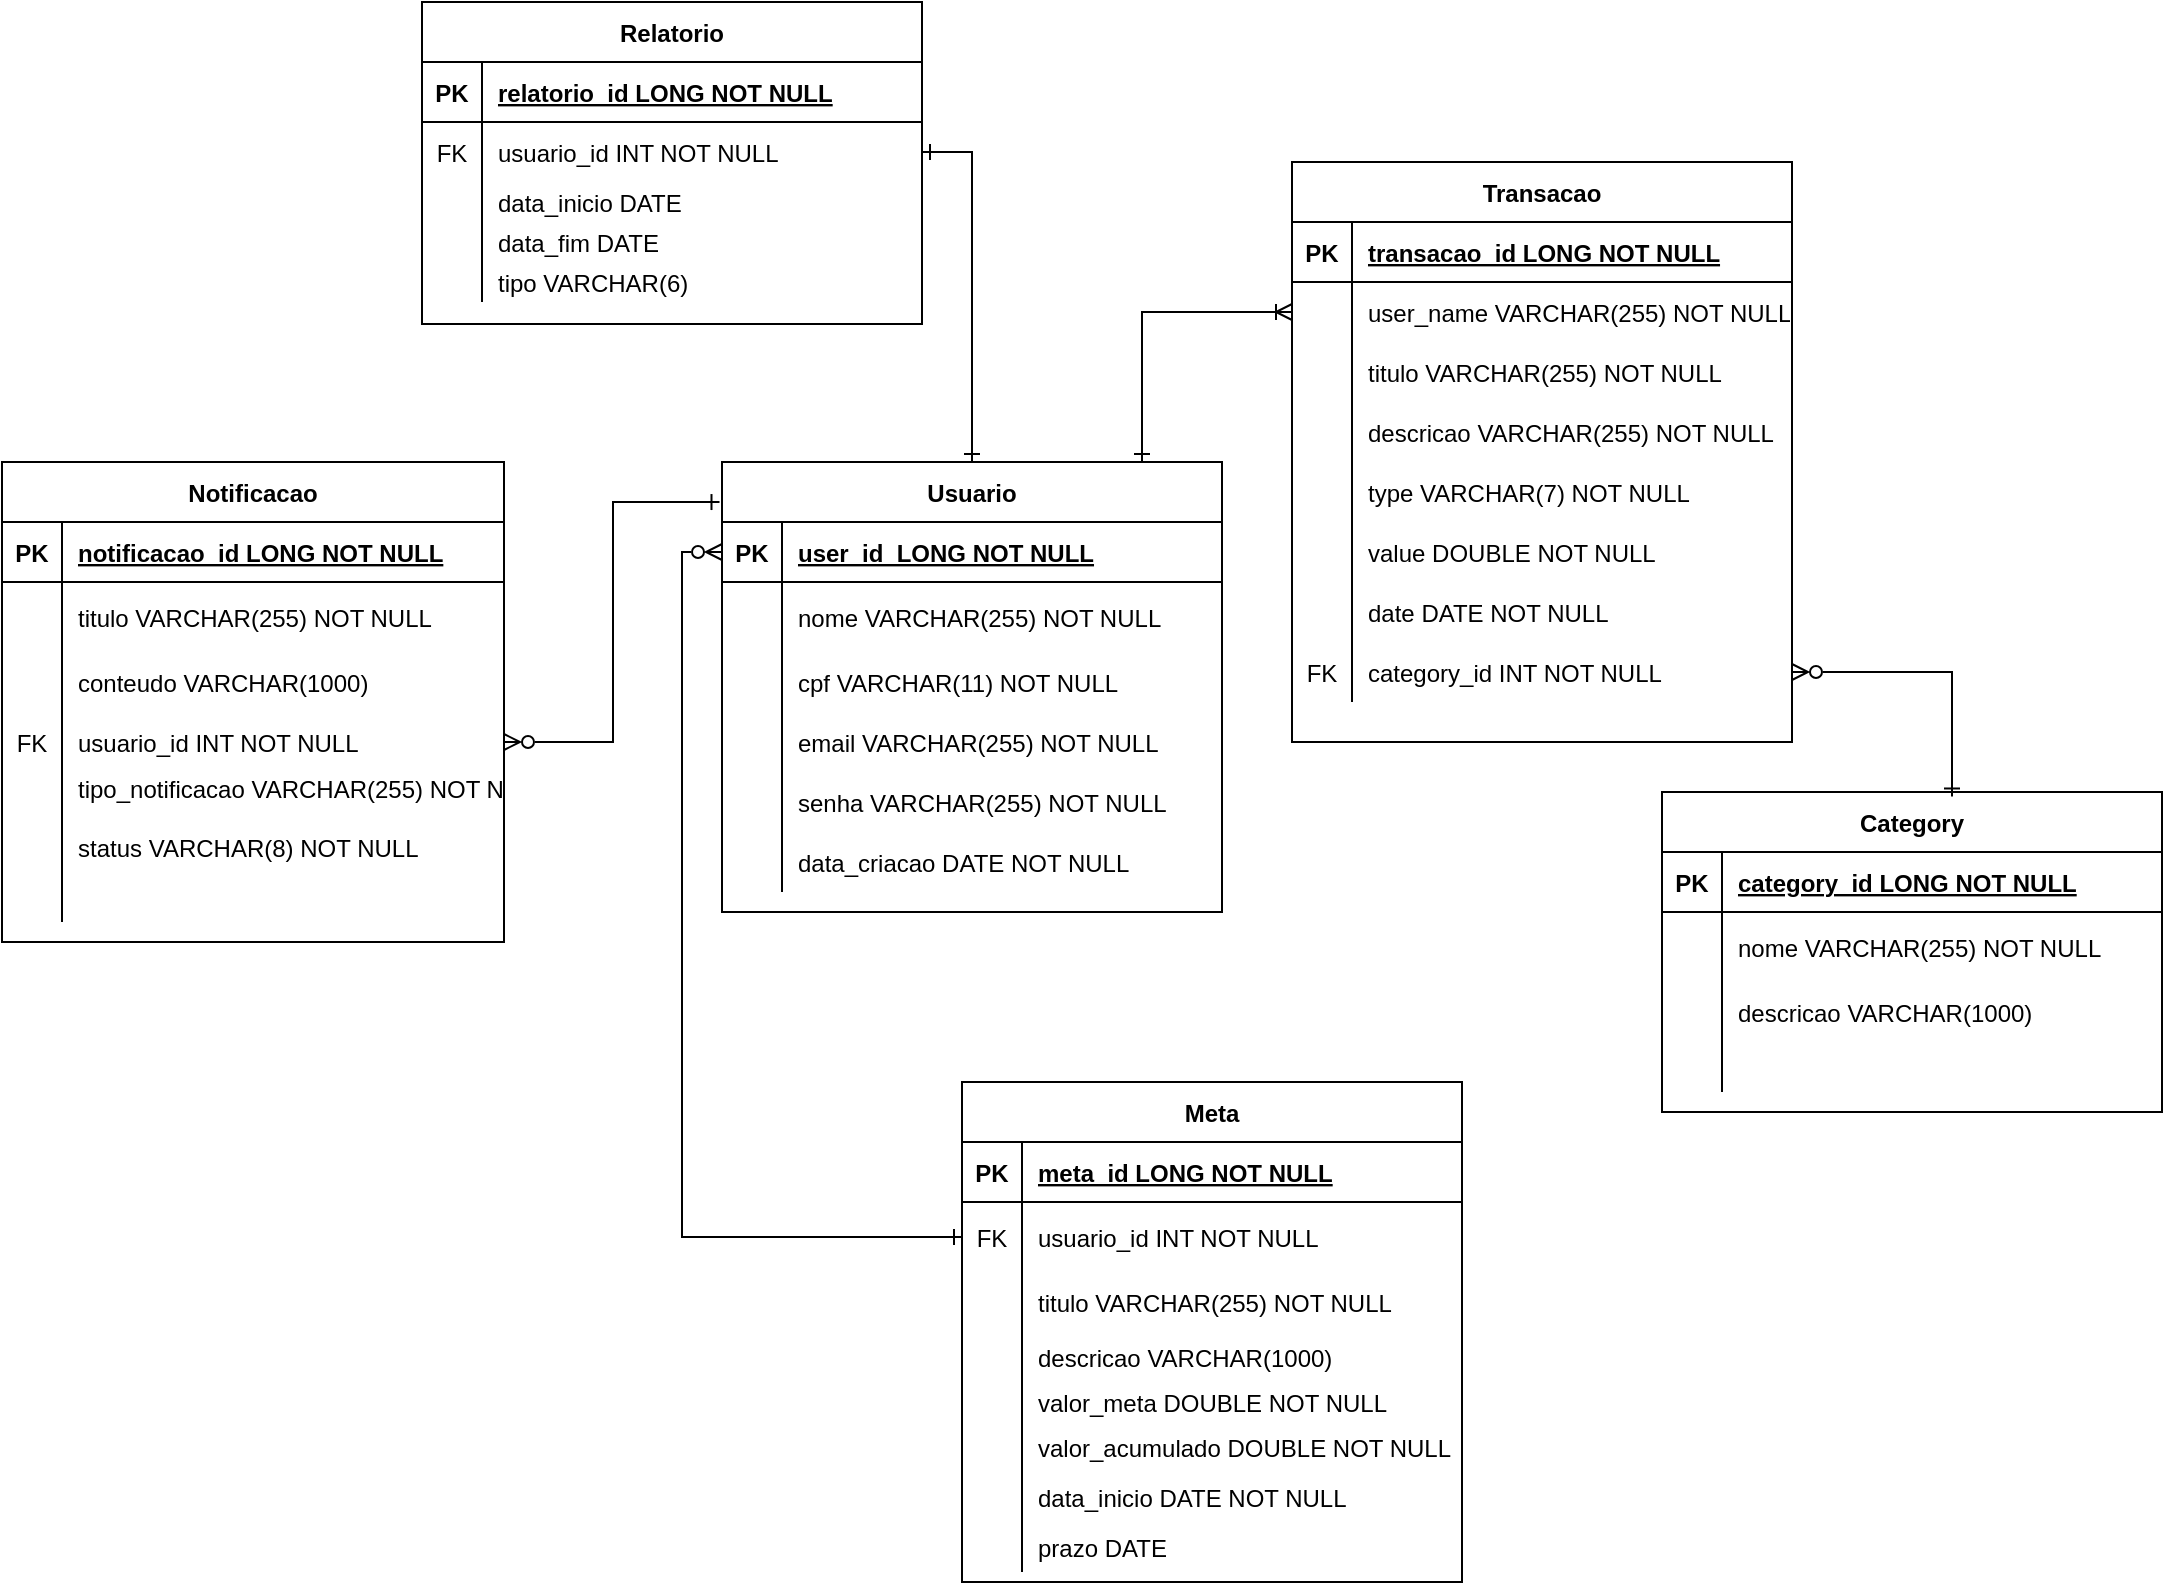 <mxfile version="24.8.3">
  <diagram id="R2lEEEUBdFMjLlhIrx00" name="Page-1">
    <mxGraphModel dx="2693" dy="578" grid="1" gridSize="10" guides="1" tooltips="1" connect="1" arrows="1" fold="1" page="1" pageScale="1" pageWidth="850" pageHeight="1100" math="0" shadow="0" extFonts="Permanent Marker^https://fonts.googleapis.com/css?family=Permanent+Marker">
      <root>
        <mxCell id="0" />
        <mxCell id="1" parent="0" />
        <mxCell id="C-vyLk0tnHw3VtMMgP7b-23" value="Transacao" style="shape=table;startSize=30;container=1;collapsible=1;childLayout=tableLayout;fixedRows=1;rowLines=0;fontStyle=1;align=center;resizeLast=1;" parent="1" vertex="1">
          <mxGeometry x="405" y="130" width="250" height="290" as="geometry" />
        </mxCell>
        <mxCell id="C-vyLk0tnHw3VtMMgP7b-24" value="" style="shape=partialRectangle;collapsible=0;dropTarget=0;pointerEvents=0;fillColor=none;points=[[0,0.5],[1,0.5]];portConstraint=eastwest;top=0;left=0;right=0;bottom=1;" parent="C-vyLk0tnHw3VtMMgP7b-23" vertex="1">
          <mxGeometry y="30" width="250" height="30" as="geometry" />
        </mxCell>
        <mxCell id="C-vyLk0tnHw3VtMMgP7b-25" value="PK" style="shape=partialRectangle;overflow=hidden;connectable=0;fillColor=none;top=0;left=0;bottom=0;right=0;fontStyle=1;" parent="C-vyLk0tnHw3VtMMgP7b-24" vertex="1">
          <mxGeometry width="30" height="30" as="geometry">
            <mxRectangle width="30" height="30" as="alternateBounds" />
          </mxGeometry>
        </mxCell>
        <mxCell id="C-vyLk0tnHw3VtMMgP7b-26" value="transacao_id LONG NOT NULL " style="shape=partialRectangle;overflow=hidden;connectable=0;fillColor=none;top=0;left=0;bottom=0;right=0;align=left;spacingLeft=6;fontStyle=5;" parent="C-vyLk0tnHw3VtMMgP7b-24" vertex="1">
          <mxGeometry x="30" width="220" height="30" as="geometry">
            <mxRectangle width="220" height="30" as="alternateBounds" />
          </mxGeometry>
        </mxCell>
        <mxCell id="C-vyLk0tnHw3VtMMgP7b-27" value="" style="shape=partialRectangle;collapsible=0;dropTarget=0;pointerEvents=0;fillColor=none;points=[[0,0.5],[1,0.5]];portConstraint=eastwest;top=0;left=0;right=0;bottom=0;" parent="C-vyLk0tnHw3VtMMgP7b-23" vertex="1">
          <mxGeometry y="60" width="250" height="30" as="geometry" />
        </mxCell>
        <mxCell id="C-vyLk0tnHw3VtMMgP7b-28" value="" style="shape=partialRectangle;overflow=hidden;connectable=0;fillColor=none;top=0;left=0;bottom=0;right=0;" parent="C-vyLk0tnHw3VtMMgP7b-27" vertex="1">
          <mxGeometry width="30" height="30" as="geometry">
            <mxRectangle width="30" height="30" as="alternateBounds" />
          </mxGeometry>
        </mxCell>
        <mxCell id="C-vyLk0tnHw3VtMMgP7b-29" value="user_name VARCHAR(255) NOT NULL" style="shape=partialRectangle;overflow=hidden;connectable=0;fillColor=none;top=0;left=0;bottom=0;right=0;align=left;spacingLeft=6;" parent="C-vyLk0tnHw3VtMMgP7b-27" vertex="1">
          <mxGeometry x="30" width="220" height="30" as="geometry">
            <mxRectangle width="220" height="30" as="alternateBounds" />
          </mxGeometry>
        </mxCell>
        <mxCell id="MC4nwV4uHFZsAM2YkrGo-82" value="" style="shape=partialRectangle;collapsible=0;dropTarget=0;pointerEvents=0;fillColor=none;points=[[0,0.5],[1,0.5]];portConstraint=eastwest;top=0;left=0;right=0;bottom=0;" vertex="1" parent="C-vyLk0tnHw3VtMMgP7b-23">
          <mxGeometry y="90" width="250" height="30" as="geometry" />
        </mxCell>
        <mxCell id="MC4nwV4uHFZsAM2YkrGo-83" value="" style="shape=partialRectangle;overflow=hidden;connectable=0;fillColor=none;top=0;left=0;bottom=0;right=0;" vertex="1" parent="MC4nwV4uHFZsAM2YkrGo-82">
          <mxGeometry width="30" height="30" as="geometry">
            <mxRectangle width="30" height="30" as="alternateBounds" />
          </mxGeometry>
        </mxCell>
        <mxCell id="MC4nwV4uHFZsAM2YkrGo-84" value="titulo VARCHAR(255) NOT NULL" style="shape=partialRectangle;overflow=hidden;connectable=0;fillColor=none;top=0;left=0;bottom=0;right=0;align=left;spacingLeft=6;" vertex="1" parent="MC4nwV4uHFZsAM2YkrGo-82">
          <mxGeometry x="30" width="220" height="30" as="geometry">
            <mxRectangle width="220" height="30" as="alternateBounds" />
          </mxGeometry>
        </mxCell>
        <mxCell id="MC4nwV4uHFZsAM2YkrGo-85" value="" style="shape=partialRectangle;collapsible=0;dropTarget=0;pointerEvents=0;fillColor=none;points=[[0,0.5],[1,0.5]];portConstraint=eastwest;top=0;left=0;right=0;bottom=0;" vertex="1" parent="C-vyLk0tnHw3VtMMgP7b-23">
          <mxGeometry y="120" width="250" height="30" as="geometry" />
        </mxCell>
        <mxCell id="MC4nwV4uHFZsAM2YkrGo-86" value="" style="shape=partialRectangle;overflow=hidden;connectable=0;fillColor=none;top=0;left=0;bottom=0;right=0;" vertex="1" parent="MC4nwV4uHFZsAM2YkrGo-85">
          <mxGeometry width="30" height="30" as="geometry">
            <mxRectangle width="30" height="30" as="alternateBounds" />
          </mxGeometry>
        </mxCell>
        <mxCell id="MC4nwV4uHFZsAM2YkrGo-87" value="descricao VARCHAR(255) NOT NULL" style="shape=partialRectangle;overflow=hidden;connectable=0;fillColor=none;top=0;left=0;bottom=0;right=0;align=left;spacingLeft=6;" vertex="1" parent="MC4nwV4uHFZsAM2YkrGo-85">
          <mxGeometry x="30" width="220" height="30" as="geometry">
            <mxRectangle width="220" height="30" as="alternateBounds" />
          </mxGeometry>
        </mxCell>
        <mxCell id="tYSLLR784dHXx_WTU_pY-27" value="" style="shape=partialRectangle;collapsible=0;dropTarget=0;pointerEvents=0;fillColor=none;points=[[0,0.5],[1,0.5]];portConstraint=eastwest;top=0;left=0;right=0;bottom=0;" parent="C-vyLk0tnHw3VtMMgP7b-23" vertex="1">
          <mxGeometry y="150" width="250" height="30" as="geometry" />
        </mxCell>
        <mxCell id="tYSLLR784dHXx_WTU_pY-28" value="" style="shape=partialRectangle;overflow=hidden;connectable=0;fillColor=none;top=0;left=0;bottom=0;right=0;" parent="tYSLLR784dHXx_WTU_pY-27" vertex="1">
          <mxGeometry width="30" height="30" as="geometry">
            <mxRectangle width="30" height="30" as="alternateBounds" />
          </mxGeometry>
        </mxCell>
        <mxCell id="tYSLLR784dHXx_WTU_pY-29" value="type VARCHAR(7) NOT NULL" style="shape=partialRectangle;overflow=hidden;connectable=0;fillColor=none;top=0;left=0;bottom=0;right=0;align=left;spacingLeft=6;" parent="tYSLLR784dHXx_WTU_pY-27" vertex="1">
          <mxGeometry x="30" width="220" height="30" as="geometry">
            <mxRectangle width="220" height="30" as="alternateBounds" />
          </mxGeometry>
        </mxCell>
        <mxCell id="tYSLLR784dHXx_WTU_pY-30" value="" style="shape=partialRectangle;collapsible=0;dropTarget=0;pointerEvents=0;fillColor=none;points=[[0,0.5],[1,0.5]];portConstraint=eastwest;top=0;left=0;right=0;bottom=0;" parent="C-vyLk0tnHw3VtMMgP7b-23" vertex="1">
          <mxGeometry y="180" width="250" height="30" as="geometry" />
        </mxCell>
        <mxCell id="tYSLLR784dHXx_WTU_pY-31" value="" style="shape=partialRectangle;overflow=hidden;connectable=0;fillColor=none;top=0;left=0;bottom=0;right=0;" parent="tYSLLR784dHXx_WTU_pY-30" vertex="1">
          <mxGeometry width="30" height="30" as="geometry">
            <mxRectangle width="30" height="30" as="alternateBounds" />
          </mxGeometry>
        </mxCell>
        <mxCell id="tYSLLR784dHXx_WTU_pY-32" value="value DOUBLE NOT NULL" style="shape=partialRectangle;overflow=hidden;connectable=0;fillColor=none;top=0;left=0;bottom=0;right=0;align=left;spacingLeft=6;" parent="tYSLLR784dHXx_WTU_pY-30" vertex="1">
          <mxGeometry x="30" width="220" height="30" as="geometry">
            <mxRectangle width="220" height="30" as="alternateBounds" />
          </mxGeometry>
        </mxCell>
        <mxCell id="tYSLLR784dHXx_WTU_pY-33" value="" style="shape=partialRectangle;collapsible=0;dropTarget=0;pointerEvents=0;fillColor=none;points=[[0,0.5],[1,0.5]];portConstraint=eastwest;top=0;left=0;right=0;bottom=0;" parent="C-vyLk0tnHw3VtMMgP7b-23" vertex="1">
          <mxGeometry y="210" width="250" height="30" as="geometry" />
        </mxCell>
        <mxCell id="tYSLLR784dHXx_WTU_pY-34" value="" style="shape=partialRectangle;overflow=hidden;connectable=0;fillColor=none;top=0;left=0;bottom=0;right=0;" parent="tYSLLR784dHXx_WTU_pY-33" vertex="1">
          <mxGeometry width="30" height="30" as="geometry">
            <mxRectangle width="30" height="30" as="alternateBounds" />
          </mxGeometry>
        </mxCell>
        <mxCell id="tYSLLR784dHXx_WTU_pY-35" value="date DATE NOT NULL" style="shape=partialRectangle;overflow=hidden;connectable=0;fillColor=none;top=0;left=0;bottom=0;right=0;align=left;spacingLeft=6;" parent="tYSLLR784dHXx_WTU_pY-33" vertex="1">
          <mxGeometry x="30" width="220" height="30" as="geometry">
            <mxRectangle width="220" height="30" as="alternateBounds" />
          </mxGeometry>
        </mxCell>
        <mxCell id="tYSLLR784dHXx_WTU_pY-36" value="" style="shape=partialRectangle;collapsible=0;dropTarget=0;pointerEvents=0;fillColor=none;points=[[0,0.5],[1,0.5]];portConstraint=eastwest;top=0;left=0;right=0;bottom=0;" parent="C-vyLk0tnHw3VtMMgP7b-23" vertex="1">
          <mxGeometry y="240" width="250" height="30" as="geometry" />
        </mxCell>
        <mxCell id="tYSLLR784dHXx_WTU_pY-37" value="FK" style="shape=partialRectangle;overflow=hidden;connectable=0;fillColor=none;top=0;left=0;bottom=0;right=0;" parent="tYSLLR784dHXx_WTU_pY-36" vertex="1">
          <mxGeometry width="30" height="30" as="geometry">
            <mxRectangle width="30" height="30" as="alternateBounds" />
          </mxGeometry>
        </mxCell>
        <mxCell id="tYSLLR784dHXx_WTU_pY-38" value="category_id INT NOT NULL" style="shape=partialRectangle;overflow=hidden;connectable=0;fillColor=none;top=0;left=0;bottom=0;right=0;align=left;spacingLeft=6;" parent="tYSLLR784dHXx_WTU_pY-36" vertex="1">
          <mxGeometry x="30" width="220" height="30" as="geometry">
            <mxRectangle width="220" height="30" as="alternateBounds" />
          </mxGeometry>
        </mxCell>
        <mxCell id="tYSLLR784dHXx_WTU_pY-26" value="" style="edgeStyle=orthogonalEdgeStyle;rounded=0;orthogonalLoop=1;jettySize=auto;html=1;startArrow=ERone;startFill=0;endArrow=ERoneToMany;endFill=0;" parent="1" source="tYSLLR784dHXx_WTU_pY-11" target="C-vyLk0tnHw3VtMMgP7b-27" edge="1">
          <mxGeometry relative="1" as="geometry">
            <Array as="points">
              <mxPoint x="330" y="205" />
            </Array>
          </mxGeometry>
        </mxCell>
        <mxCell id="tYSLLR784dHXx_WTU_pY-11" value="Usuario" style="shape=table;startSize=30;container=1;collapsible=1;childLayout=tableLayout;fixedRows=1;rowLines=0;fontStyle=1;align=center;resizeLast=1;" parent="1" vertex="1">
          <mxGeometry x="120" y="280" width="250" height="225" as="geometry" />
        </mxCell>
        <mxCell id="tYSLLR784dHXx_WTU_pY-12" value="" style="shape=partialRectangle;collapsible=0;dropTarget=0;pointerEvents=0;fillColor=none;points=[[0,0.5],[1,0.5]];portConstraint=eastwest;top=0;left=0;right=0;bottom=1;" parent="tYSLLR784dHXx_WTU_pY-11" vertex="1">
          <mxGeometry y="30" width="250" height="30" as="geometry" />
        </mxCell>
        <mxCell id="tYSLLR784dHXx_WTU_pY-13" value="PK" style="shape=partialRectangle;overflow=hidden;connectable=0;fillColor=none;top=0;left=0;bottom=0;right=0;fontStyle=1;" parent="tYSLLR784dHXx_WTU_pY-12" vertex="1">
          <mxGeometry width="30" height="30" as="geometry">
            <mxRectangle width="30" height="30" as="alternateBounds" />
          </mxGeometry>
        </mxCell>
        <mxCell id="tYSLLR784dHXx_WTU_pY-14" value="user_id  LONG NOT NULL " style="shape=partialRectangle;overflow=hidden;connectable=0;fillColor=none;top=0;left=0;bottom=0;right=0;align=left;spacingLeft=6;fontStyle=5;" parent="tYSLLR784dHXx_WTU_pY-12" vertex="1">
          <mxGeometry x="30" width="220" height="30" as="geometry">
            <mxRectangle width="220" height="30" as="alternateBounds" />
          </mxGeometry>
        </mxCell>
        <mxCell id="tYSLLR784dHXx_WTU_pY-15" value="" style="shape=partialRectangle;collapsible=0;dropTarget=0;pointerEvents=0;fillColor=none;points=[[0,0.5],[1,0.5]];portConstraint=eastwest;top=0;left=0;right=0;bottom=0;" parent="tYSLLR784dHXx_WTU_pY-11" vertex="1">
          <mxGeometry y="60" width="250" height="35" as="geometry" />
        </mxCell>
        <mxCell id="tYSLLR784dHXx_WTU_pY-16" value="" style="shape=partialRectangle;overflow=hidden;connectable=0;fillColor=none;top=0;left=0;bottom=0;right=0;" parent="tYSLLR784dHXx_WTU_pY-15" vertex="1">
          <mxGeometry width="30" height="35" as="geometry">
            <mxRectangle width="30" height="35" as="alternateBounds" />
          </mxGeometry>
        </mxCell>
        <mxCell id="tYSLLR784dHXx_WTU_pY-17" value="nome VARCHAR(255) NOT NULL" style="shape=partialRectangle;overflow=hidden;connectable=0;fillColor=none;top=0;left=0;bottom=0;right=0;align=left;spacingLeft=6;" parent="tYSLLR784dHXx_WTU_pY-15" vertex="1">
          <mxGeometry x="30" width="220" height="35" as="geometry">
            <mxRectangle width="220" height="35" as="alternateBounds" />
          </mxGeometry>
        </mxCell>
        <mxCell id="tYSLLR784dHXx_WTU_pY-18" value="" style="shape=partialRectangle;collapsible=0;dropTarget=0;pointerEvents=0;fillColor=none;points=[[0,0.5],[1,0.5]];portConstraint=eastwest;top=0;left=0;right=0;bottom=0;" parent="tYSLLR784dHXx_WTU_pY-11" vertex="1">
          <mxGeometry y="95" width="250" height="30" as="geometry" />
        </mxCell>
        <mxCell id="tYSLLR784dHXx_WTU_pY-19" value="" style="shape=partialRectangle;overflow=hidden;connectable=0;fillColor=none;top=0;left=0;bottom=0;right=0;" parent="tYSLLR784dHXx_WTU_pY-18" vertex="1">
          <mxGeometry width="30" height="30" as="geometry">
            <mxRectangle width="30" height="30" as="alternateBounds" />
          </mxGeometry>
        </mxCell>
        <mxCell id="tYSLLR784dHXx_WTU_pY-20" value="cpf VARCHAR(11) NOT NULL" style="shape=partialRectangle;overflow=hidden;connectable=0;fillColor=none;top=0;left=0;bottom=0;right=0;align=left;spacingLeft=6;" parent="tYSLLR784dHXx_WTU_pY-18" vertex="1">
          <mxGeometry x="30" width="220" height="30" as="geometry">
            <mxRectangle width="220" height="30" as="alternateBounds" />
          </mxGeometry>
        </mxCell>
        <mxCell id="tYSLLR784dHXx_WTU_pY-21" value="" style="shape=partialRectangle;collapsible=0;dropTarget=0;pointerEvents=0;fillColor=none;points=[[0,0.5],[1,0.5]];portConstraint=eastwest;top=0;left=0;right=0;bottom=0;" parent="tYSLLR784dHXx_WTU_pY-11" vertex="1">
          <mxGeometry y="125" width="250" height="30" as="geometry" />
        </mxCell>
        <mxCell id="tYSLLR784dHXx_WTU_pY-22" value="" style="shape=partialRectangle;overflow=hidden;connectable=0;fillColor=none;top=0;left=0;bottom=0;right=0;" parent="tYSLLR784dHXx_WTU_pY-21" vertex="1">
          <mxGeometry width="30" height="30" as="geometry">
            <mxRectangle width="30" height="30" as="alternateBounds" />
          </mxGeometry>
        </mxCell>
        <mxCell id="tYSLLR784dHXx_WTU_pY-23" value="email VARCHAR(255) NOT NULL" style="shape=partialRectangle;overflow=hidden;connectable=0;fillColor=none;top=0;left=0;bottom=0;right=0;align=left;spacingLeft=6;" parent="tYSLLR784dHXx_WTU_pY-21" vertex="1">
          <mxGeometry x="30" width="220" height="30" as="geometry">
            <mxRectangle width="220" height="30" as="alternateBounds" />
          </mxGeometry>
        </mxCell>
        <mxCell id="MC4nwV4uHFZsAM2YkrGo-63" value="" style="shape=partialRectangle;collapsible=0;dropTarget=0;pointerEvents=0;fillColor=none;points=[[0,0.5],[1,0.5]];portConstraint=eastwest;top=0;left=0;right=0;bottom=0;" vertex="1" parent="tYSLLR784dHXx_WTU_pY-11">
          <mxGeometry y="155" width="250" height="30" as="geometry" />
        </mxCell>
        <mxCell id="MC4nwV4uHFZsAM2YkrGo-64" value="" style="shape=partialRectangle;overflow=hidden;connectable=0;fillColor=none;top=0;left=0;bottom=0;right=0;" vertex="1" parent="MC4nwV4uHFZsAM2YkrGo-63">
          <mxGeometry width="30" height="30" as="geometry">
            <mxRectangle width="30" height="30" as="alternateBounds" />
          </mxGeometry>
        </mxCell>
        <mxCell id="MC4nwV4uHFZsAM2YkrGo-65" value="senha VARCHAR(255) NOT NULL" style="shape=partialRectangle;overflow=hidden;connectable=0;fillColor=none;top=0;left=0;bottom=0;right=0;align=left;spacingLeft=6;" vertex="1" parent="MC4nwV4uHFZsAM2YkrGo-63">
          <mxGeometry x="30" width="220" height="30" as="geometry">
            <mxRectangle width="220" height="30" as="alternateBounds" />
          </mxGeometry>
        </mxCell>
        <mxCell id="MC4nwV4uHFZsAM2YkrGo-66" value="" style="shape=partialRectangle;collapsible=0;dropTarget=0;pointerEvents=0;fillColor=none;points=[[0,0.5],[1,0.5]];portConstraint=eastwest;top=0;left=0;right=0;bottom=0;" vertex="1" parent="tYSLLR784dHXx_WTU_pY-11">
          <mxGeometry y="185" width="250" height="30" as="geometry" />
        </mxCell>
        <mxCell id="MC4nwV4uHFZsAM2YkrGo-67" value="" style="shape=partialRectangle;overflow=hidden;connectable=0;fillColor=none;top=0;left=0;bottom=0;right=0;" vertex="1" parent="MC4nwV4uHFZsAM2YkrGo-66">
          <mxGeometry width="30" height="30" as="geometry">
            <mxRectangle width="30" height="30" as="alternateBounds" />
          </mxGeometry>
        </mxCell>
        <mxCell id="MC4nwV4uHFZsAM2YkrGo-68" value="data_criacao DATE NOT NULL" style="shape=partialRectangle;overflow=hidden;connectable=0;fillColor=none;top=0;left=0;bottom=0;right=0;align=left;spacingLeft=6;" vertex="1" parent="MC4nwV4uHFZsAM2YkrGo-66">
          <mxGeometry x="30" width="220" height="30" as="geometry">
            <mxRectangle width="220" height="30" as="alternateBounds" />
          </mxGeometry>
        </mxCell>
        <mxCell id="tYSLLR784dHXx_WTU_pY-43" value="Category" style="shape=table;startSize=30;container=1;collapsible=1;childLayout=tableLayout;fixedRows=1;rowLines=0;fontStyle=1;align=center;resizeLast=1;" parent="1" vertex="1">
          <mxGeometry x="590" y="445" width="250" height="160" as="geometry" />
        </mxCell>
        <mxCell id="tYSLLR784dHXx_WTU_pY-44" value="" style="shape=partialRectangle;collapsible=0;dropTarget=0;pointerEvents=0;fillColor=none;points=[[0,0.5],[1,0.5]];portConstraint=eastwest;top=0;left=0;right=0;bottom=1;" parent="tYSLLR784dHXx_WTU_pY-43" vertex="1">
          <mxGeometry y="30" width="250" height="30" as="geometry" />
        </mxCell>
        <mxCell id="tYSLLR784dHXx_WTU_pY-45" value="PK" style="shape=partialRectangle;overflow=hidden;connectable=0;fillColor=none;top=0;left=0;bottom=0;right=0;fontStyle=1;" parent="tYSLLR784dHXx_WTU_pY-44" vertex="1">
          <mxGeometry width="30" height="30" as="geometry">
            <mxRectangle width="30" height="30" as="alternateBounds" />
          </mxGeometry>
        </mxCell>
        <mxCell id="tYSLLR784dHXx_WTU_pY-46" value="category_id LONG NOT NULL " style="shape=partialRectangle;overflow=hidden;connectable=0;fillColor=none;top=0;left=0;bottom=0;right=0;align=left;spacingLeft=6;fontStyle=5;" parent="tYSLLR784dHXx_WTU_pY-44" vertex="1">
          <mxGeometry x="30" width="220" height="30" as="geometry">
            <mxRectangle width="220" height="30" as="alternateBounds" />
          </mxGeometry>
        </mxCell>
        <mxCell id="tYSLLR784dHXx_WTU_pY-47" value="" style="shape=partialRectangle;collapsible=0;dropTarget=0;pointerEvents=0;fillColor=none;points=[[0,0.5],[1,0.5]];portConstraint=eastwest;top=0;left=0;right=0;bottom=0;" parent="tYSLLR784dHXx_WTU_pY-43" vertex="1">
          <mxGeometry y="60" width="250" height="35" as="geometry" />
        </mxCell>
        <mxCell id="tYSLLR784dHXx_WTU_pY-48" value="" style="shape=partialRectangle;overflow=hidden;connectable=0;fillColor=none;top=0;left=0;bottom=0;right=0;" parent="tYSLLR784dHXx_WTU_pY-47" vertex="1">
          <mxGeometry width="30" height="35" as="geometry">
            <mxRectangle width="30" height="35" as="alternateBounds" />
          </mxGeometry>
        </mxCell>
        <mxCell id="tYSLLR784dHXx_WTU_pY-49" value="nome VARCHAR(255) NOT NULL" style="shape=partialRectangle;overflow=hidden;connectable=0;fillColor=none;top=0;left=0;bottom=0;right=0;align=left;spacingLeft=6;" parent="tYSLLR784dHXx_WTU_pY-47" vertex="1">
          <mxGeometry x="30" width="220" height="35" as="geometry">
            <mxRectangle width="220" height="35" as="alternateBounds" />
          </mxGeometry>
        </mxCell>
        <mxCell id="tYSLLR784dHXx_WTU_pY-50" value="" style="shape=partialRectangle;collapsible=0;dropTarget=0;pointerEvents=0;fillColor=none;points=[[0,0.5],[1,0.5]];portConstraint=eastwest;top=0;left=0;right=0;bottom=0;" parent="tYSLLR784dHXx_WTU_pY-43" vertex="1">
          <mxGeometry y="95" width="250" height="30" as="geometry" />
        </mxCell>
        <mxCell id="tYSLLR784dHXx_WTU_pY-51" value="" style="shape=partialRectangle;overflow=hidden;connectable=0;fillColor=none;top=0;left=0;bottom=0;right=0;" parent="tYSLLR784dHXx_WTU_pY-50" vertex="1">
          <mxGeometry width="30" height="30" as="geometry">
            <mxRectangle width="30" height="30" as="alternateBounds" />
          </mxGeometry>
        </mxCell>
        <mxCell id="tYSLLR784dHXx_WTU_pY-52" value="descricao VARCHAR(1000)" style="shape=partialRectangle;overflow=hidden;connectable=0;fillColor=none;top=0;left=0;bottom=0;right=0;align=left;spacingLeft=6;" parent="tYSLLR784dHXx_WTU_pY-50" vertex="1">
          <mxGeometry x="30" width="220" height="30" as="geometry">
            <mxRectangle width="220" height="30" as="alternateBounds" />
          </mxGeometry>
        </mxCell>
        <mxCell id="tYSLLR784dHXx_WTU_pY-53" value="" style="shape=partialRectangle;collapsible=0;dropTarget=0;pointerEvents=0;fillColor=none;points=[[0,0.5],[1,0.5]];portConstraint=eastwest;top=0;left=0;right=0;bottom=0;" parent="tYSLLR784dHXx_WTU_pY-43" vertex="1">
          <mxGeometry y="125" width="250" height="25" as="geometry" />
        </mxCell>
        <mxCell id="tYSLLR784dHXx_WTU_pY-54" value="" style="shape=partialRectangle;overflow=hidden;connectable=0;fillColor=none;top=0;left=0;bottom=0;right=0;" parent="tYSLLR784dHXx_WTU_pY-53" vertex="1">
          <mxGeometry width="30" height="25" as="geometry">
            <mxRectangle width="30" height="25" as="alternateBounds" />
          </mxGeometry>
        </mxCell>
        <mxCell id="tYSLLR784dHXx_WTU_pY-55" value="" style="shape=partialRectangle;overflow=hidden;connectable=0;fillColor=none;top=0;left=0;bottom=0;right=0;align=left;spacingLeft=6;" parent="tYSLLR784dHXx_WTU_pY-53" vertex="1">
          <mxGeometry x="30" width="220" height="25" as="geometry">
            <mxRectangle width="220" height="25" as="alternateBounds" />
          </mxGeometry>
        </mxCell>
        <mxCell id="tYSLLR784dHXx_WTU_pY-56" style="edgeStyle=orthogonalEdgeStyle;rounded=0;orthogonalLoop=1;jettySize=auto;html=1;entryX=0.58;entryY=0.014;entryDx=0;entryDy=0;entryPerimeter=0;startArrow=ERzeroToMany;startFill=0;endArrow=ERone;endFill=0;" parent="1" source="tYSLLR784dHXx_WTU_pY-36" target="tYSLLR784dHXx_WTU_pY-43" edge="1">
          <mxGeometry relative="1" as="geometry" />
        </mxCell>
        <mxCell id="MC4nwV4uHFZsAM2YkrGo-1" value="Meta" style="shape=table;startSize=30;container=1;collapsible=1;childLayout=tableLayout;fixedRows=1;rowLines=0;fontStyle=1;align=center;resizeLast=1;" vertex="1" parent="1">
          <mxGeometry x="240" y="590" width="250" height="250" as="geometry" />
        </mxCell>
        <mxCell id="MC4nwV4uHFZsAM2YkrGo-2" value="" style="shape=partialRectangle;collapsible=0;dropTarget=0;pointerEvents=0;fillColor=none;points=[[0,0.5],[1,0.5]];portConstraint=eastwest;top=0;left=0;right=0;bottom=1;" vertex="1" parent="MC4nwV4uHFZsAM2YkrGo-1">
          <mxGeometry y="30" width="250" height="30" as="geometry" />
        </mxCell>
        <mxCell id="MC4nwV4uHFZsAM2YkrGo-3" value="PK" style="shape=partialRectangle;overflow=hidden;connectable=0;fillColor=none;top=0;left=0;bottom=0;right=0;fontStyle=1;" vertex="1" parent="MC4nwV4uHFZsAM2YkrGo-2">
          <mxGeometry width="30" height="30" as="geometry">
            <mxRectangle width="30" height="30" as="alternateBounds" />
          </mxGeometry>
        </mxCell>
        <mxCell id="MC4nwV4uHFZsAM2YkrGo-4" value="meta_id LONG NOT NULL " style="shape=partialRectangle;overflow=hidden;connectable=0;fillColor=none;top=0;left=0;bottom=0;right=0;align=left;spacingLeft=6;fontStyle=5;" vertex="1" parent="MC4nwV4uHFZsAM2YkrGo-2">
          <mxGeometry x="30" width="220" height="30" as="geometry">
            <mxRectangle width="220" height="30" as="alternateBounds" />
          </mxGeometry>
        </mxCell>
        <mxCell id="MC4nwV4uHFZsAM2YkrGo-5" value="" style="shape=partialRectangle;collapsible=0;dropTarget=0;pointerEvents=0;fillColor=none;points=[[0,0.5],[1,0.5]];portConstraint=eastwest;top=0;left=0;right=0;bottom=0;" vertex="1" parent="MC4nwV4uHFZsAM2YkrGo-1">
          <mxGeometry y="60" width="250" height="35" as="geometry" />
        </mxCell>
        <mxCell id="MC4nwV4uHFZsAM2YkrGo-6" value="FK" style="shape=partialRectangle;overflow=hidden;connectable=0;fillColor=none;top=0;left=0;bottom=0;right=0;" vertex="1" parent="MC4nwV4uHFZsAM2YkrGo-5">
          <mxGeometry width="30" height="35" as="geometry">
            <mxRectangle width="30" height="35" as="alternateBounds" />
          </mxGeometry>
        </mxCell>
        <mxCell id="MC4nwV4uHFZsAM2YkrGo-7" value="usuario_id INT NOT NULL" style="shape=partialRectangle;overflow=hidden;connectable=0;fillColor=none;top=0;left=0;bottom=0;right=0;align=left;spacingLeft=6;" vertex="1" parent="MC4nwV4uHFZsAM2YkrGo-5">
          <mxGeometry x="30" width="220" height="35" as="geometry">
            <mxRectangle width="220" height="35" as="alternateBounds" />
          </mxGeometry>
        </mxCell>
        <mxCell id="MC4nwV4uHFZsAM2YkrGo-8" value="" style="shape=partialRectangle;collapsible=0;dropTarget=0;pointerEvents=0;fillColor=none;points=[[0,0.5],[1,0.5]];portConstraint=eastwest;top=0;left=0;right=0;bottom=0;" vertex="1" parent="MC4nwV4uHFZsAM2YkrGo-1">
          <mxGeometry y="95" width="250" height="30" as="geometry" />
        </mxCell>
        <mxCell id="MC4nwV4uHFZsAM2YkrGo-9" value="" style="shape=partialRectangle;overflow=hidden;connectable=0;fillColor=none;top=0;left=0;bottom=0;right=0;" vertex="1" parent="MC4nwV4uHFZsAM2YkrGo-8">
          <mxGeometry width="30" height="30" as="geometry">
            <mxRectangle width="30" height="30" as="alternateBounds" />
          </mxGeometry>
        </mxCell>
        <mxCell id="MC4nwV4uHFZsAM2YkrGo-10" value="titulo VARCHAR(255) NOT NULL" style="shape=partialRectangle;overflow=hidden;connectable=0;fillColor=none;top=0;left=0;bottom=0;right=0;align=left;spacingLeft=6;" vertex="1" parent="MC4nwV4uHFZsAM2YkrGo-8">
          <mxGeometry x="30" width="220" height="30" as="geometry">
            <mxRectangle width="220" height="30" as="alternateBounds" />
          </mxGeometry>
        </mxCell>
        <mxCell id="MC4nwV4uHFZsAM2YkrGo-11" value="" style="shape=partialRectangle;collapsible=0;dropTarget=0;pointerEvents=0;fillColor=none;points=[[0,0.5],[1,0.5]];portConstraint=eastwest;top=0;left=0;right=0;bottom=0;" vertex="1" parent="MC4nwV4uHFZsAM2YkrGo-1">
          <mxGeometry y="125" width="250" height="25" as="geometry" />
        </mxCell>
        <mxCell id="MC4nwV4uHFZsAM2YkrGo-12" value="" style="shape=partialRectangle;overflow=hidden;connectable=0;fillColor=none;top=0;left=0;bottom=0;right=0;" vertex="1" parent="MC4nwV4uHFZsAM2YkrGo-11">
          <mxGeometry width="30" height="25" as="geometry">
            <mxRectangle width="30" height="25" as="alternateBounds" />
          </mxGeometry>
        </mxCell>
        <mxCell id="MC4nwV4uHFZsAM2YkrGo-13" value="descricao VARCHAR(1000)" style="shape=partialRectangle;overflow=hidden;connectable=0;fillColor=none;top=0;left=0;bottom=0;right=0;align=left;spacingLeft=6;" vertex="1" parent="MC4nwV4uHFZsAM2YkrGo-11">
          <mxGeometry x="30" width="220" height="25" as="geometry">
            <mxRectangle width="220" height="25" as="alternateBounds" />
          </mxGeometry>
        </mxCell>
        <mxCell id="MC4nwV4uHFZsAM2YkrGo-27" value="" style="shape=partialRectangle;collapsible=0;dropTarget=0;pointerEvents=0;fillColor=none;points=[[0,0.5],[1,0.5]];portConstraint=eastwest;top=0;left=0;right=0;bottom=0;" vertex="1" parent="MC4nwV4uHFZsAM2YkrGo-1">
          <mxGeometry y="150" width="250" height="20" as="geometry" />
        </mxCell>
        <mxCell id="MC4nwV4uHFZsAM2YkrGo-28" value="" style="shape=partialRectangle;overflow=hidden;connectable=0;fillColor=none;top=0;left=0;bottom=0;right=0;" vertex="1" parent="MC4nwV4uHFZsAM2YkrGo-27">
          <mxGeometry width="30" height="20" as="geometry">
            <mxRectangle width="30" height="20" as="alternateBounds" />
          </mxGeometry>
        </mxCell>
        <mxCell id="MC4nwV4uHFZsAM2YkrGo-29" value="valor_meta DOUBLE NOT NULL" style="shape=partialRectangle;overflow=hidden;connectable=0;fillColor=none;top=0;left=0;bottom=0;right=0;align=left;spacingLeft=6;" vertex="1" parent="MC4nwV4uHFZsAM2YkrGo-27">
          <mxGeometry x="30" width="220" height="20" as="geometry">
            <mxRectangle width="220" height="20" as="alternateBounds" />
          </mxGeometry>
        </mxCell>
        <mxCell id="MC4nwV4uHFZsAM2YkrGo-30" value="" style="shape=partialRectangle;collapsible=0;dropTarget=0;pointerEvents=0;fillColor=none;points=[[0,0.5],[1,0.5]];portConstraint=eastwest;top=0;left=0;right=0;bottom=0;" vertex="1" parent="MC4nwV4uHFZsAM2YkrGo-1">
          <mxGeometry y="170" width="250" height="25" as="geometry" />
        </mxCell>
        <mxCell id="MC4nwV4uHFZsAM2YkrGo-31" value="" style="shape=partialRectangle;overflow=hidden;connectable=0;fillColor=none;top=0;left=0;bottom=0;right=0;" vertex="1" parent="MC4nwV4uHFZsAM2YkrGo-30">
          <mxGeometry width="30" height="25" as="geometry">
            <mxRectangle width="30" height="25" as="alternateBounds" />
          </mxGeometry>
        </mxCell>
        <mxCell id="MC4nwV4uHFZsAM2YkrGo-32" value="valor_acumulado DOUBLE NOT NULL" style="shape=partialRectangle;overflow=hidden;connectable=0;fillColor=none;top=0;left=0;bottom=0;right=0;align=left;spacingLeft=6;" vertex="1" parent="MC4nwV4uHFZsAM2YkrGo-30">
          <mxGeometry x="30" width="220" height="25" as="geometry">
            <mxRectangle width="220" height="25" as="alternateBounds" />
          </mxGeometry>
        </mxCell>
        <mxCell id="MC4nwV4uHFZsAM2YkrGo-37" value="" style="shape=partialRectangle;collapsible=0;dropTarget=0;pointerEvents=0;fillColor=none;points=[[0,0.5],[1,0.5]];portConstraint=eastwest;top=0;left=0;right=0;bottom=0;" vertex="1" parent="MC4nwV4uHFZsAM2YkrGo-1">
          <mxGeometry y="195" width="250" height="25" as="geometry" />
        </mxCell>
        <mxCell id="MC4nwV4uHFZsAM2YkrGo-38" value="" style="shape=partialRectangle;overflow=hidden;connectable=0;fillColor=none;top=0;left=0;bottom=0;right=0;" vertex="1" parent="MC4nwV4uHFZsAM2YkrGo-37">
          <mxGeometry width="30" height="25" as="geometry">
            <mxRectangle width="30" height="25" as="alternateBounds" />
          </mxGeometry>
        </mxCell>
        <mxCell id="MC4nwV4uHFZsAM2YkrGo-39" value="data_inicio DATE NOT NULL" style="shape=partialRectangle;overflow=hidden;connectable=0;fillColor=none;top=0;left=0;bottom=0;right=0;align=left;spacingLeft=6;" vertex="1" parent="MC4nwV4uHFZsAM2YkrGo-37">
          <mxGeometry x="30" width="220" height="25" as="geometry">
            <mxRectangle width="220" height="25" as="alternateBounds" />
          </mxGeometry>
        </mxCell>
        <mxCell id="MC4nwV4uHFZsAM2YkrGo-33" value="" style="shape=partialRectangle;collapsible=0;dropTarget=0;pointerEvents=0;fillColor=none;points=[[0,0.5],[1,0.5]];portConstraint=eastwest;top=0;left=0;right=0;bottom=0;" vertex="1" parent="MC4nwV4uHFZsAM2YkrGo-1">
          <mxGeometry y="220" width="250" height="25" as="geometry" />
        </mxCell>
        <mxCell id="MC4nwV4uHFZsAM2YkrGo-34" value="" style="shape=partialRectangle;overflow=hidden;connectable=0;fillColor=none;top=0;left=0;bottom=0;right=0;" vertex="1" parent="MC4nwV4uHFZsAM2YkrGo-33">
          <mxGeometry width="30" height="25" as="geometry">
            <mxRectangle width="30" height="25" as="alternateBounds" />
          </mxGeometry>
        </mxCell>
        <mxCell id="MC4nwV4uHFZsAM2YkrGo-35" value="prazo DATE" style="shape=partialRectangle;overflow=hidden;connectable=0;fillColor=none;top=0;left=0;bottom=0;right=0;align=left;spacingLeft=6;" vertex="1" parent="MC4nwV4uHFZsAM2YkrGo-33">
          <mxGeometry x="30" width="220" height="25" as="geometry">
            <mxRectangle width="220" height="25" as="alternateBounds" />
          </mxGeometry>
        </mxCell>
        <mxCell id="MC4nwV4uHFZsAM2YkrGo-36" style="edgeStyle=orthogonalEdgeStyle;rounded=0;orthogonalLoop=1;jettySize=auto;html=1;entryX=0;entryY=0.5;entryDx=0;entryDy=0;startArrow=ERone;startFill=0;endArrow=ERzeroToMany;endFill=0;" edge="1" parent="1" source="MC4nwV4uHFZsAM2YkrGo-5" target="tYSLLR784dHXx_WTU_pY-12">
          <mxGeometry relative="1" as="geometry" />
        </mxCell>
        <mxCell id="MC4nwV4uHFZsAM2YkrGo-42" value="Relatorio" style="shape=table;startSize=30;container=1;collapsible=1;childLayout=tableLayout;fixedRows=1;rowLines=0;fontStyle=1;align=center;resizeLast=1;" vertex="1" parent="1">
          <mxGeometry x="-30" y="50" width="250" height="161" as="geometry" />
        </mxCell>
        <mxCell id="MC4nwV4uHFZsAM2YkrGo-43" value="" style="shape=partialRectangle;collapsible=0;dropTarget=0;pointerEvents=0;fillColor=none;points=[[0,0.5],[1,0.5]];portConstraint=eastwest;top=0;left=0;right=0;bottom=1;" vertex="1" parent="MC4nwV4uHFZsAM2YkrGo-42">
          <mxGeometry y="30" width="250" height="30" as="geometry" />
        </mxCell>
        <mxCell id="MC4nwV4uHFZsAM2YkrGo-44" value="PK" style="shape=partialRectangle;overflow=hidden;connectable=0;fillColor=none;top=0;left=0;bottom=0;right=0;fontStyle=1;" vertex="1" parent="MC4nwV4uHFZsAM2YkrGo-43">
          <mxGeometry width="30" height="30" as="geometry">
            <mxRectangle width="30" height="30" as="alternateBounds" />
          </mxGeometry>
        </mxCell>
        <mxCell id="MC4nwV4uHFZsAM2YkrGo-45" value="relatorio_id LONG NOT NULL" style="shape=partialRectangle;overflow=hidden;connectable=0;fillColor=none;top=0;left=0;bottom=0;right=0;align=left;spacingLeft=6;fontStyle=5;" vertex="1" parent="MC4nwV4uHFZsAM2YkrGo-43">
          <mxGeometry x="30" width="220" height="30" as="geometry">
            <mxRectangle width="220" height="30" as="alternateBounds" />
          </mxGeometry>
        </mxCell>
        <mxCell id="MC4nwV4uHFZsAM2YkrGo-46" value="" style="shape=partialRectangle;collapsible=0;dropTarget=0;pointerEvents=0;fillColor=none;points=[[0,0.5],[1,0.5]];portConstraint=eastwest;top=0;left=0;right=0;bottom=0;" vertex="1" parent="MC4nwV4uHFZsAM2YkrGo-42">
          <mxGeometry y="60" width="250" height="30" as="geometry" />
        </mxCell>
        <mxCell id="MC4nwV4uHFZsAM2YkrGo-47" value="FK" style="shape=partialRectangle;overflow=hidden;connectable=0;fillColor=none;top=0;left=0;bottom=0;right=0;" vertex="1" parent="MC4nwV4uHFZsAM2YkrGo-46">
          <mxGeometry width="30" height="30" as="geometry">
            <mxRectangle width="30" height="30" as="alternateBounds" />
          </mxGeometry>
        </mxCell>
        <mxCell id="MC4nwV4uHFZsAM2YkrGo-48" value="usuario_id INT NOT NULL" style="shape=partialRectangle;overflow=hidden;connectable=0;fillColor=none;top=0;left=0;bottom=0;right=0;align=left;spacingLeft=6;" vertex="1" parent="MC4nwV4uHFZsAM2YkrGo-46">
          <mxGeometry x="30" width="220" height="30" as="geometry">
            <mxRectangle width="220" height="30" as="alternateBounds" />
          </mxGeometry>
        </mxCell>
        <mxCell id="MC4nwV4uHFZsAM2YkrGo-49" value="" style="shape=partialRectangle;collapsible=0;dropTarget=0;pointerEvents=0;fillColor=none;points=[[0,0.5],[1,0.5]];portConstraint=eastwest;top=0;left=0;right=0;bottom=0;" vertex="1" parent="MC4nwV4uHFZsAM2YkrGo-42">
          <mxGeometry y="90" width="250" height="20" as="geometry" />
        </mxCell>
        <mxCell id="MC4nwV4uHFZsAM2YkrGo-50" value="" style="shape=partialRectangle;overflow=hidden;connectable=0;fillColor=none;top=0;left=0;bottom=0;right=0;" vertex="1" parent="MC4nwV4uHFZsAM2YkrGo-49">
          <mxGeometry width="30" height="20" as="geometry">
            <mxRectangle width="30" height="20" as="alternateBounds" />
          </mxGeometry>
        </mxCell>
        <mxCell id="MC4nwV4uHFZsAM2YkrGo-51" value="data_inicio DATE" style="shape=partialRectangle;overflow=hidden;connectable=0;fillColor=none;top=0;left=0;bottom=0;right=0;align=left;spacingLeft=6;" vertex="1" parent="MC4nwV4uHFZsAM2YkrGo-49">
          <mxGeometry x="30" width="220" height="20" as="geometry">
            <mxRectangle width="220" height="20" as="alternateBounds" />
          </mxGeometry>
        </mxCell>
        <mxCell id="MC4nwV4uHFZsAM2YkrGo-58" value="" style="shape=partialRectangle;collapsible=0;dropTarget=0;pointerEvents=0;fillColor=none;points=[[0,0.5],[1,0.5]];portConstraint=eastwest;top=0;left=0;right=0;bottom=0;" vertex="1" parent="MC4nwV4uHFZsAM2YkrGo-42">
          <mxGeometry y="110" width="250" height="20" as="geometry" />
        </mxCell>
        <mxCell id="MC4nwV4uHFZsAM2YkrGo-59" value="" style="shape=partialRectangle;overflow=hidden;connectable=0;fillColor=none;top=0;left=0;bottom=0;right=0;" vertex="1" parent="MC4nwV4uHFZsAM2YkrGo-58">
          <mxGeometry width="30" height="20" as="geometry">
            <mxRectangle width="30" height="20" as="alternateBounds" />
          </mxGeometry>
        </mxCell>
        <mxCell id="MC4nwV4uHFZsAM2YkrGo-60" value="data_fim DATE" style="shape=partialRectangle;overflow=hidden;connectable=0;fillColor=none;top=0;left=0;bottom=0;right=0;align=left;spacingLeft=6;" vertex="1" parent="MC4nwV4uHFZsAM2YkrGo-58">
          <mxGeometry x="30" width="220" height="20" as="geometry">
            <mxRectangle width="220" height="20" as="alternateBounds" />
          </mxGeometry>
        </mxCell>
        <mxCell id="MC4nwV4uHFZsAM2YkrGo-52" value="" style="shape=partialRectangle;collapsible=0;dropTarget=0;pointerEvents=0;fillColor=none;points=[[0,0.5],[1,0.5]];portConstraint=eastwest;top=0;left=0;right=0;bottom=0;" vertex="1" parent="MC4nwV4uHFZsAM2YkrGo-42">
          <mxGeometry y="130" width="250" height="20" as="geometry" />
        </mxCell>
        <mxCell id="MC4nwV4uHFZsAM2YkrGo-53" value="" style="shape=partialRectangle;overflow=hidden;connectable=0;fillColor=none;top=0;left=0;bottom=0;right=0;" vertex="1" parent="MC4nwV4uHFZsAM2YkrGo-52">
          <mxGeometry width="30" height="20" as="geometry">
            <mxRectangle width="30" height="20" as="alternateBounds" />
          </mxGeometry>
        </mxCell>
        <mxCell id="MC4nwV4uHFZsAM2YkrGo-54" value="tipo VARCHAR(6)" style="shape=partialRectangle;overflow=hidden;connectable=0;fillColor=none;top=0;left=0;bottom=0;right=0;align=left;spacingLeft=6;" vertex="1" parent="MC4nwV4uHFZsAM2YkrGo-52">
          <mxGeometry x="30" width="220" height="20" as="geometry">
            <mxRectangle width="220" height="20" as="alternateBounds" />
          </mxGeometry>
        </mxCell>
        <mxCell id="MC4nwV4uHFZsAM2YkrGo-62" style="edgeStyle=orthogonalEdgeStyle;rounded=0;orthogonalLoop=1;jettySize=auto;html=1;entryX=0.5;entryY=0;entryDx=0;entryDy=0;startArrow=ERone;startFill=0;endArrow=ERone;endFill=0;" edge="1" parent="1" source="MC4nwV4uHFZsAM2YkrGo-46" target="tYSLLR784dHXx_WTU_pY-11">
          <mxGeometry relative="1" as="geometry" />
        </mxCell>
        <mxCell id="MC4nwV4uHFZsAM2YkrGo-69" value="Notificacao" style="shape=table;startSize=30;container=1;collapsible=1;childLayout=tableLayout;fixedRows=1;rowLines=0;fontStyle=1;align=center;resizeLast=1;" vertex="1" parent="1">
          <mxGeometry x="-240" y="280" width="251" height="240" as="geometry" />
        </mxCell>
        <mxCell id="MC4nwV4uHFZsAM2YkrGo-70" value="" style="shape=partialRectangle;collapsible=0;dropTarget=0;pointerEvents=0;fillColor=none;points=[[0,0.5],[1,0.5]];portConstraint=eastwest;top=0;left=0;right=0;bottom=1;" vertex="1" parent="MC4nwV4uHFZsAM2YkrGo-69">
          <mxGeometry y="30" width="251" height="30" as="geometry" />
        </mxCell>
        <mxCell id="MC4nwV4uHFZsAM2YkrGo-71" value="PK" style="shape=partialRectangle;overflow=hidden;connectable=0;fillColor=none;top=0;left=0;bottom=0;right=0;fontStyle=1;" vertex="1" parent="MC4nwV4uHFZsAM2YkrGo-70">
          <mxGeometry width="30" height="30" as="geometry">
            <mxRectangle width="30" height="30" as="alternateBounds" />
          </mxGeometry>
        </mxCell>
        <mxCell id="MC4nwV4uHFZsAM2YkrGo-72" value="notificacao_id LONG NOT NULL " style="shape=partialRectangle;overflow=hidden;connectable=0;fillColor=none;top=0;left=0;bottom=0;right=0;align=left;spacingLeft=6;fontStyle=5;" vertex="1" parent="MC4nwV4uHFZsAM2YkrGo-70">
          <mxGeometry x="30" width="221" height="30" as="geometry">
            <mxRectangle width="221" height="30" as="alternateBounds" />
          </mxGeometry>
        </mxCell>
        <mxCell id="MC4nwV4uHFZsAM2YkrGo-73" value="" style="shape=partialRectangle;collapsible=0;dropTarget=0;pointerEvents=0;fillColor=none;points=[[0,0.5],[1,0.5]];portConstraint=eastwest;top=0;left=0;right=0;bottom=0;" vertex="1" parent="MC4nwV4uHFZsAM2YkrGo-69">
          <mxGeometry y="60" width="251" height="35" as="geometry" />
        </mxCell>
        <mxCell id="MC4nwV4uHFZsAM2YkrGo-74" value="" style="shape=partialRectangle;overflow=hidden;connectable=0;fillColor=none;top=0;left=0;bottom=0;right=0;" vertex="1" parent="MC4nwV4uHFZsAM2YkrGo-73">
          <mxGeometry width="30" height="35" as="geometry">
            <mxRectangle width="30" height="35" as="alternateBounds" />
          </mxGeometry>
        </mxCell>
        <mxCell id="MC4nwV4uHFZsAM2YkrGo-75" value="titulo VARCHAR(255) NOT NULL" style="shape=partialRectangle;overflow=hidden;connectable=0;fillColor=none;top=0;left=0;bottom=0;right=0;align=left;spacingLeft=6;" vertex="1" parent="MC4nwV4uHFZsAM2YkrGo-73">
          <mxGeometry x="30" width="221" height="35" as="geometry">
            <mxRectangle width="221" height="35" as="alternateBounds" />
          </mxGeometry>
        </mxCell>
        <mxCell id="MC4nwV4uHFZsAM2YkrGo-76" value="" style="shape=partialRectangle;collapsible=0;dropTarget=0;pointerEvents=0;fillColor=none;points=[[0,0.5],[1,0.5]];portConstraint=eastwest;top=0;left=0;right=0;bottom=0;" vertex="1" parent="MC4nwV4uHFZsAM2YkrGo-69">
          <mxGeometry y="95" width="251" height="30" as="geometry" />
        </mxCell>
        <mxCell id="MC4nwV4uHFZsAM2YkrGo-77" value="" style="shape=partialRectangle;overflow=hidden;connectable=0;fillColor=none;top=0;left=0;bottom=0;right=0;" vertex="1" parent="MC4nwV4uHFZsAM2YkrGo-76">
          <mxGeometry width="30" height="30" as="geometry">
            <mxRectangle width="30" height="30" as="alternateBounds" />
          </mxGeometry>
        </mxCell>
        <mxCell id="MC4nwV4uHFZsAM2YkrGo-78" value="conteudo VARCHAR(1000)" style="shape=partialRectangle;overflow=hidden;connectable=0;fillColor=none;top=0;left=0;bottom=0;right=0;align=left;spacingLeft=6;" vertex="1" parent="MC4nwV4uHFZsAM2YkrGo-76">
          <mxGeometry x="30" width="221" height="30" as="geometry">
            <mxRectangle width="221" height="30" as="alternateBounds" />
          </mxGeometry>
        </mxCell>
        <mxCell id="MC4nwV4uHFZsAM2YkrGo-101" value="" style="shape=partialRectangle;collapsible=0;dropTarget=0;pointerEvents=0;fillColor=none;points=[[0,0.5],[1,0.5]];portConstraint=eastwest;top=0;left=0;right=0;bottom=0;" vertex="1" parent="MC4nwV4uHFZsAM2YkrGo-69">
          <mxGeometry y="125" width="251" height="30" as="geometry" />
        </mxCell>
        <mxCell id="MC4nwV4uHFZsAM2YkrGo-102" value="FK" style="shape=partialRectangle;overflow=hidden;connectable=0;fillColor=none;top=0;left=0;bottom=0;right=0;" vertex="1" parent="MC4nwV4uHFZsAM2YkrGo-101">
          <mxGeometry width="30" height="30" as="geometry">
            <mxRectangle width="30" height="30" as="alternateBounds" />
          </mxGeometry>
        </mxCell>
        <mxCell id="MC4nwV4uHFZsAM2YkrGo-103" value="usuario_id INT NOT NULL" style="shape=partialRectangle;overflow=hidden;connectable=0;fillColor=none;top=0;left=0;bottom=0;right=0;align=left;spacingLeft=6;" vertex="1" parent="MC4nwV4uHFZsAM2YkrGo-101">
          <mxGeometry x="30" width="221" height="30" as="geometry">
            <mxRectangle width="221" height="30" as="alternateBounds" />
          </mxGeometry>
        </mxCell>
        <mxCell id="MC4nwV4uHFZsAM2YkrGo-104" value="" style="shape=partialRectangle;collapsible=0;dropTarget=0;pointerEvents=0;fillColor=none;points=[[0,0.5],[1,0.5]];portConstraint=eastwest;top=0;left=0;right=0;bottom=0;" vertex="1" parent="MC4nwV4uHFZsAM2YkrGo-69">
          <mxGeometry y="155" width="251" height="25" as="geometry" />
        </mxCell>
        <mxCell id="MC4nwV4uHFZsAM2YkrGo-105" value="" style="shape=partialRectangle;overflow=hidden;connectable=0;fillColor=none;top=0;left=0;bottom=0;right=0;" vertex="1" parent="MC4nwV4uHFZsAM2YkrGo-104">
          <mxGeometry width="30" height="25" as="geometry">
            <mxRectangle width="30" height="25" as="alternateBounds" />
          </mxGeometry>
        </mxCell>
        <mxCell id="MC4nwV4uHFZsAM2YkrGo-106" value="tipo_notificacao VARCHAR(255) NOT NULL&#xa;" style="shape=partialRectangle;overflow=hidden;connectable=0;fillColor=none;top=0;left=0;bottom=0;right=0;align=left;spacingLeft=6;" vertex="1" parent="MC4nwV4uHFZsAM2YkrGo-104">
          <mxGeometry x="30" width="221" height="25" as="geometry">
            <mxRectangle width="221" height="25" as="alternateBounds" />
          </mxGeometry>
        </mxCell>
        <mxCell id="MC4nwV4uHFZsAM2YkrGo-125" value="" style="shape=partialRectangle;collapsible=0;dropTarget=0;pointerEvents=0;fillColor=none;points=[[0,0.5],[1,0.5]];portConstraint=eastwest;top=0;left=0;right=0;bottom=0;" vertex="1" parent="MC4nwV4uHFZsAM2YkrGo-69">
          <mxGeometry y="180" width="251" height="25" as="geometry" />
        </mxCell>
        <mxCell id="MC4nwV4uHFZsAM2YkrGo-126" value="" style="shape=partialRectangle;overflow=hidden;connectable=0;fillColor=none;top=0;left=0;bottom=0;right=0;" vertex="1" parent="MC4nwV4uHFZsAM2YkrGo-125">
          <mxGeometry width="30" height="25" as="geometry">
            <mxRectangle width="30" height="25" as="alternateBounds" />
          </mxGeometry>
        </mxCell>
        <mxCell id="MC4nwV4uHFZsAM2YkrGo-127" value="status VARCHAR(8) NOT NULL" style="shape=partialRectangle;overflow=hidden;connectable=0;fillColor=none;top=0;left=0;bottom=0;right=0;align=left;spacingLeft=6;" vertex="1" parent="MC4nwV4uHFZsAM2YkrGo-125">
          <mxGeometry x="30" width="221" height="25" as="geometry">
            <mxRectangle width="221" height="25" as="alternateBounds" />
          </mxGeometry>
        </mxCell>
        <mxCell id="MC4nwV4uHFZsAM2YkrGo-79" value="" style="shape=partialRectangle;collapsible=0;dropTarget=0;pointerEvents=0;fillColor=none;points=[[0,0.5],[1,0.5]];portConstraint=eastwest;top=0;left=0;right=0;bottom=0;" vertex="1" parent="MC4nwV4uHFZsAM2YkrGo-69">
          <mxGeometry y="205" width="251" height="25" as="geometry" />
        </mxCell>
        <mxCell id="MC4nwV4uHFZsAM2YkrGo-80" value="" style="shape=partialRectangle;overflow=hidden;connectable=0;fillColor=none;top=0;left=0;bottom=0;right=0;" vertex="1" parent="MC4nwV4uHFZsAM2YkrGo-79">
          <mxGeometry width="30" height="25" as="geometry">
            <mxRectangle width="30" height="25" as="alternateBounds" />
          </mxGeometry>
        </mxCell>
        <mxCell id="MC4nwV4uHFZsAM2YkrGo-81" value="" style="shape=partialRectangle;overflow=hidden;connectable=0;fillColor=none;top=0;left=0;bottom=0;right=0;align=left;spacingLeft=6;" vertex="1" parent="MC4nwV4uHFZsAM2YkrGo-79">
          <mxGeometry x="30" width="221" height="25" as="geometry">
            <mxRectangle width="221" height="25" as="alternateBounds" />
          </mxGeometry>
        </mxCell>
        <mxCell id="MC4nwV4uHFZsAM2YkrGo-134" style="edgeStyle=orthogonalEdgeStyle;rounded=0;orthogonalLoop=1;jettySize=auto;html=1;entryX=-0.005;entryY=0.089;entryDx=0;entryDy=0;entryPerimeter=0;startArrow=ERzeroToMany;startFill=0;endArrow=ERone;endFill=0;" edge="1" parent="1" source="MC4nwV4uHFZsAM2YkrGo-101" target="tYSLLR784dHXx_WTU_pY-11">
          <mxGeometry relative="1" as="geometry" />
        </mxCell>
      </root>
    </mxGraphModel>
  </diagram>
</mxfile>
